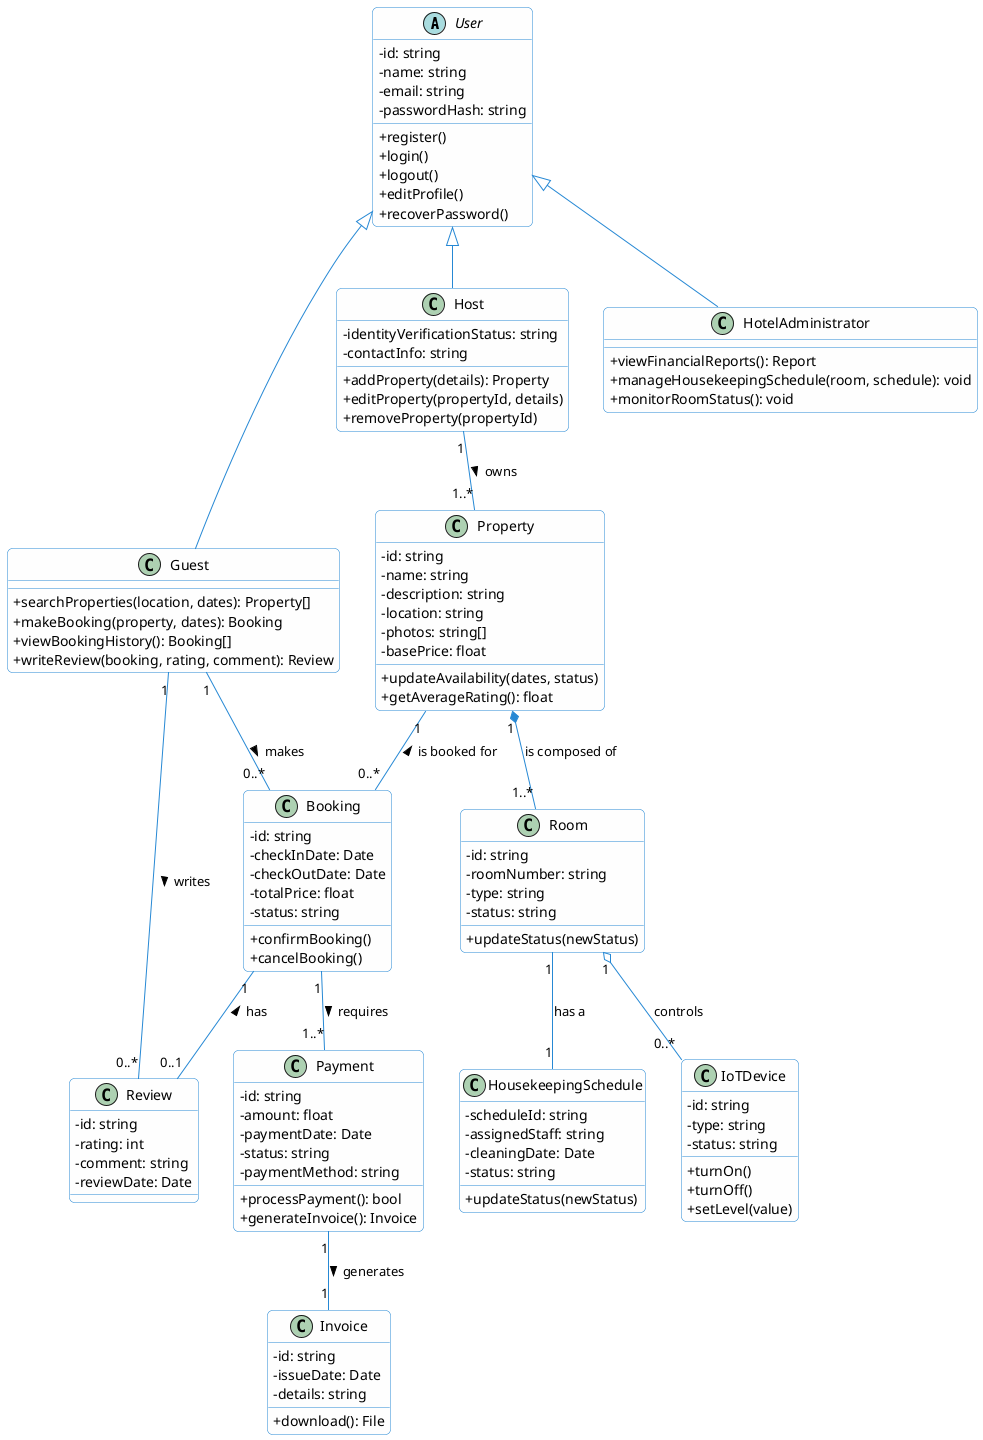 ﻿@startuml SmartStayClassDiagram

' Estilo para que se vea mejor (opcional)
skinparam classAttributeIconSize 0
skinparam roundcorner 10
skinparam shadowing false
skinparam handwritten false
skinparam class {
    ArrowColor #2688d4
    BorderColor #2688d4
    BackgroundColor #FEFEFE
}

' Definición de Clases y Miembros

abstract class User {
    - id: string
    - name: string
    - email: string
    - passwordHash: string
    + register()
    + login()
    + logout()
    + editProfile()
    + recoverPassword()
}

class Guest extends User {
    + searchProperties(location, dates): Property[]
    + makeBooking(property, dates): Booking
    + viewBookingHistory(): Booking[]
    + writeReview(booking, rating, comment): Review
}

class Host extends User {
    - identityVerificationStatus: string
    - contactInfo: string
    + addProperty(details): Property
    + editProperty(propertyId, details)
    + removeProperty(propertyId)
}

class HotelAdministrator extends User {
    + viewFinancialReports(): Report
    + manageHousekeepingSchedule(room, schedule): void
    + monitorRoomStatus(): void
}

class Property {
    - id: string
    - name: string
    - description: string
    - location: string
    - photos: string[]
    - basePrice: float
    + updateAvailability(dates, status)
    + getAverageRating(): float
}

class Room {
    - id: string
    - roomNumber: string
    - type: string
    - status: string
    + updateStatus(newStatus)
}

class IoTDevice {
    - id: string
    - type: string
    - status: string
    + turnOn()
    + turnOff()
    + setLevel(value)
}

class HousekeepingSchedule {
    - scheduleId: string
    - assignedStaff: string
    - cleaningDate: Date
    - status: string
    + updateStatus(newStatus)
}

class Booking {
    - id: string
    - checkInDate: Date
    - checkOutDate: Date
    - totalPrice: float
    - status: string
    + confirmBooking()
    + cancelBooking()
}

class Payment {
    - id: string
    - amount: float
    - paymentDate: Date
    - status: string
    - paymentMethod: string
    + processPayment(): bool
    + generateInvoice(): Invoice
}

class Invoice {
    - id: string
    - issueDate: Date
    - details: string
    + download(): File
}

class Review {
    - id: string
    - rating: int
    - comment: string
    - reviewDate: Date
}

' Definición de Relaciones

Host "1" -- "1..*" Property : owns >
Guest "1" -- "0..*" Booking : makes >
Property "1" -- "0..*" Booking : is booked for <

Booking "1" -- "1..*" Payment : requires >
Payment "1" -- "1" Invoice : generates >

Booking "1" -- "0..1" Review : has <
Guest "1" -- "0..*" Review : writes >

Property "1" *-- "1..*" Room : is composed of
Room "1" o-- "0..*" IoTDevice : controls
Room "1" -- "1" HousekeepingSchedule : has a

@enduml
